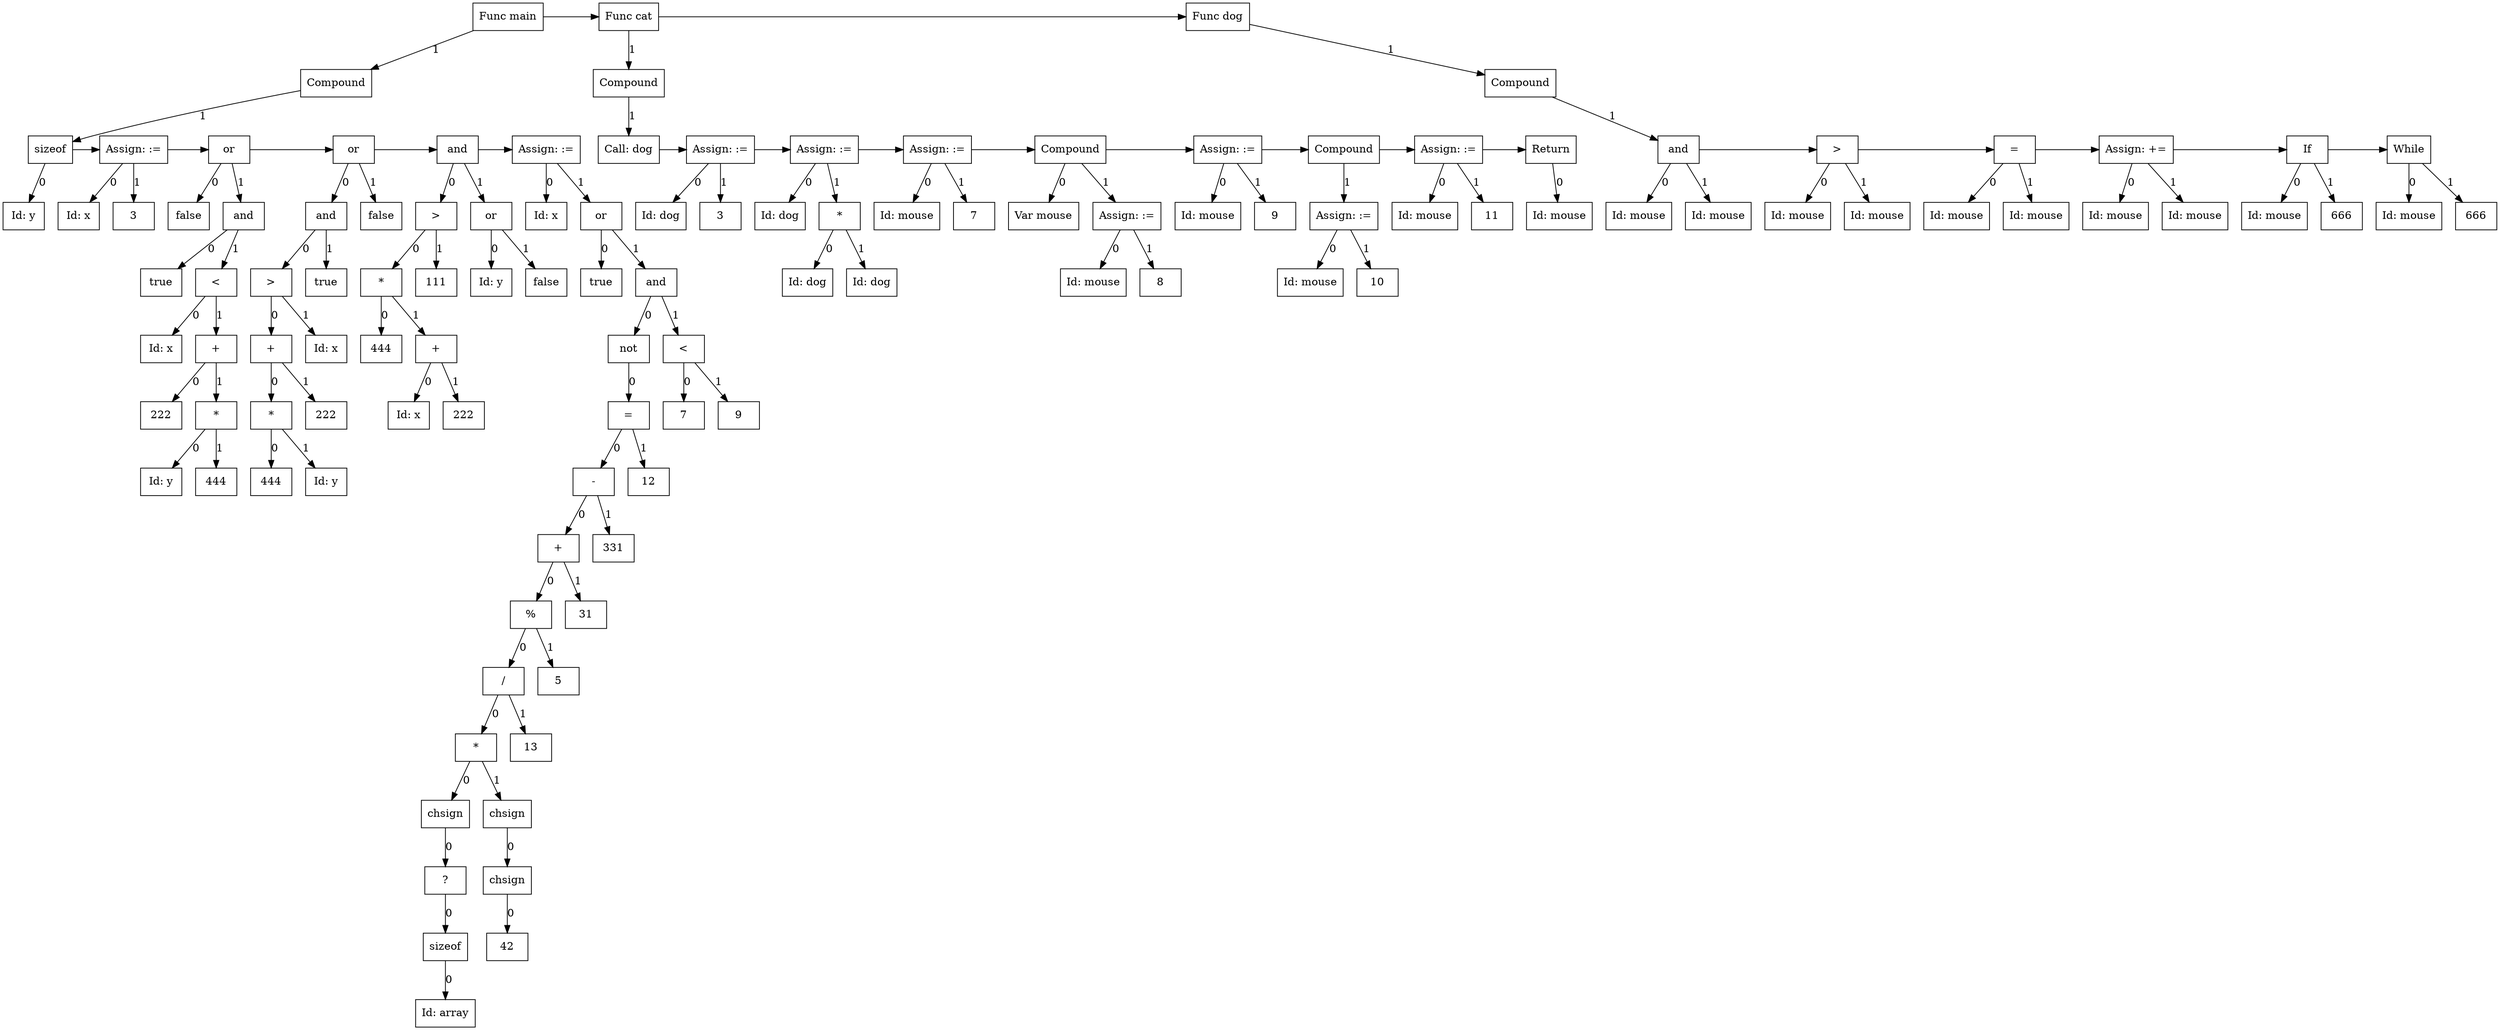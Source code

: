 digraph G {
node66 [label="Func main"; shape=box];
subgraph childNames_66 {
rankdir="LR"; rank="same"; ordering=out
node65 [label="Compound"; shape=box];
}

subgraph childPtrs_66 {
rankdir="TB";
node66 -> node65 [label="1"];
}

subgraph childNames_65 {
rankdir="LR"; rank="same"; ordering=out
node1 [label="sizeof"; shape=box];
}

subgraph childPtrs_65 {
rankdir="TB";
node65 -> node1 [label="1"];
}

subgraph childNames_1 {
rankdir="LR"; rank="same"; ordering=out
node0 [label="Id: y"; shape=box];
}

subgraph childPtrs_1 {
rankdir="TB";
node1 -> node0 [label="0"];
}

subgraph SibNames_1 {
rankdir="LR"; rank="same";
node1 [label="sizeof"; shape=box];
node4 [label="Assign: :="; shape=box];
node15 [label="or"; shape=box];
node26 [label="or"; shape=box];
node37 [label="and"; shape=box];
node64 [label="Assign: :="; shape=box];
}

subgraph SibPtrs_1 {
rankdir="LR";
node1 -> node4;
node4 -> node15;
node15 -> node26;
node26 -> node37;
node37 -> node64;
}

subgraph childNames_4 {
rankdir="LR"; rank="same"; ordering=out
node2 [label="Id: x"; shape=box];
node3 [label="3"; shape=box];
}

subgraph childPtrs_4 {
rankdir="TB";
node4 -> node2 [label="0"];
node4 -> node3 [label="1"];
}

subgraph childNames_15 {
rankdir="LR"; rank="same"; ordering=out
node5 [label="false"; shape=box];
node14 [label="and"; shape=box];
}

subgraph childPtrs_15 {
rankdir="TB";
node15 -> node5 [label="0"];
node15 -> node14 [label="1"];
}

subgraph childNames_14 {
rankdir="LR"; rank="same"; ordering=out
node6 [label="true"; shape=box];
node13 [label="<"; shape=box];
}

subgraph childPtrs_14 {
rankdir="TB";
node14 -> node6 [label="0"];
node14 -> node13 [label="1"];
}

subgraph childNames_13 {
rankdir="LR"; rank="same"; ordering=out
node7 [label="Id: x"; shape=box];
node12 [label="+"; shape=box];
}

subgraph childPtrs_13 {
rankdir="TB";
node13 -> node7 [label="0"];
node13 -> node12 [label="1"];
}

subgraph childNames_12 {
rankdir="LR"; rank="same"; ordering=out
node8 [label="222"; shape=box];
node11 [label="*"; shape=box];
}

subgraph childPtrs_12 {
rankdir="TB";
node12 -> node8 [label="0"];
node12 -> node11 [label="1"];
}

subgraph childNames_11 {
rankdir="LR"; rank="same"; ordering=out
node9 [label="Id: y"; shape=box];
node10 [label="444"; shape=box];
}

subgraph childPtrs_11 {
rankdir="TB";
node11 -> node9 [label="0"];
node11 -> node10 [label="1"];
}

subgraph childNames_26 {
rankdir="LR"; rank="same"; ordering=out
node24 [label="and"; shape=box];
node25 [label="false"; shape=box];
}

subgraph childPtrs_26 {
rankdir="TB";
node26 -> node24 [label="0"];
node26 -> node25 [label="1"];
}

subgraph childNames_24 {
rankdir="LR"; rank="same"; ordering=out
node22 [label=">"; shape=box];
node23 [label="true"; shape=box];
}

subgraph childPtrs_24 {
rankdir="TB";
node24 -> node22 [label="0"];
node24 -> node23 [label="1"];
}

subgraph childNames_22 {
rankdir="LR"; rank="same"; ordering=out
node20 [label="+"; shape=box];
node21 [label="Id: x"; shape=box];
}

subgraph childPtrs_22 {
rankdir="TB";
node22 -> node20 [label="0"];
node22 -> node21 [label="1"];
}

subgraph childNames_20 {
rankdir="LR"; rank="same"; ordering=out
node18 [label="*"; shape=box];
node19 [label="222"; shape=box];
}

subgraph childPtrs_20 {
rankdir="TB";
node20 -> node18 [label="0"];
node20 -> node19 [label="1"];
}

subgraph childNames_18 {
rankdir="LR"; rank="same"; ordering=out
node16 [label="444"; shape=box];
node17 [label="Id: y"; shape=box];
}

subgraph childPtrs_18 {
rankdir="TB";
node18 -> node16 [label="0"];
node18 -> node17 [label="1"];
}

subgraph childNames_37 {
rankdir="LR"; rank="same"; ordering=out
node33 [label=">"; shape=box];
node36 [label="or"; shape=box];
}

subgraph childPtrs_37 {
rankdir="TB";
node37 -> node33 [label="0"];
node37 -> node36 [label="1"];
}

subgraph childNames_33 {
rankdir="LR"; rank="same"; ordering=out
node31 [label="*"; shape=box];
node32 [label="111"; shape=box];
}

subgraph childPtrs_33 {
rankdir="TB";
node33 -> node31 [label="0"];
node33 -> node32 [label="1"];
}

subgraph childNames_31 {
rankdir="LR"; rank="same"; ordering=out
node27 [label="444"; shape=box];
node30 [label="+"; shape=box];
}

subgraph childPtrs_31 {
rankdir="TB";
node31 -> node27 [label="0"];
node31 -> node30 [label="1"];
}

subgraph childNames_30 {
rankdir="LR"; rank="same"; ordering=out
node28 [label="Id: x"; shape=box];
node29 [label="222"; shape=box];
}

subgraph childPtrs_30 {
rankdir="TB";
node30 -> node28 [label="0"];
node30 -> node29 [label="1"];
}

subgraph childNames_36 {
rankdir="LR"; rank="same"; ordering=out
node34 [label="Id: y"; shape=box];
node35 [label="false"; shape=box];
}

subgraph childPtrs_36 {
rankdir="TB";
node36 -> node34 [label="0"];
node36 -> node35 [label="1"];
}

subgraph childNames_64 {
rankdir="LR"; rank="same"; ordering=out
node38 [label="Id: x"; shape=box];
node63 [label="or"; shape=box];
}

subgraph childPtrs_64 {
rankdir="TB";
node64 -> node38 [label="0"];
node64 -> node63 [label="1"];
}

subgraph childNames_63 {
rankdir="LR"; rank="same"; ordering=out
node39 [label="true"; shape=box];
node62 [label="and"; shape=box];
}

subgraph childPtrs_63 {
rankdir="TB";
node63 -> node39 [label="0"];
node63 -> node62 [label="1"];
}

subgraph childNames_62 {
rankdir="LR"; rank="same"; ordering=out
node58 [label="not"; shape=box];
node61 [label="<"; shape=box];
}

subgraph childPtrs_62 {
rankdir="TB";
node62 -> node58 [label="0"];
node62 -> node61 [label="1"];
}

subgraph childNames_58 {
rankdir="LR"; rank="same"; ordering=out
node57 [label="="; shape=box];
}

subgraph childPtrs_58 {
rankdir="TB";
node58 -> node57 [label="0"];
}

subgraph childNames_57 {
rankdir="LR"; rank="same"; ordering=out
node55 [label="-"; shape=box];
node56 [label="12"; shape=box];
}

subgraph childPtrs_57 {
rankdir="TB";
node57 -> node55 [label="0"];
node57 -> node56 [label="1"];
}

subgraph childNames_55 {
rankdir="LR"; rank="same"; ordering=out
node53 [label="+"; shape=box];
node54 [label="331"; shape=box];
}

subgraph childPtrs_55 {
rankdir="TB";
node55 -> node53 [label="0"];
node55 -> node54 [label="1"];
}

subgraph childNames_53 {
rankdir="LR"; rank="same"; ordering=out
node51 [label="%"; shape=box];
node52 [label="31"; shape=box];
}

subgraph childPtrs_53 {
rankdir="TB";
node53 -> node51 [label="0"];
node53 -> node52 [label="1"];
}

subgraph childNames_51 {
rankdir="LR"; rank="same"; ordering=out
node49 [label="/"; shape=box];
node50 [label="5"; shape=box];
}

subgraph childPtrs_51 {
rankdir="TB";
node51 -> node49 [label="0"];
node51 -> node50 [label="1"];
}

subgraph childNames_49 {
rankdir="LR"; rank="same"; ordering=out
node47 [label="*"; shape=box];
node48 [label="13"; shape=box];
}

subgraph childPtrs_49 {
rankdir="TB";
node49 -> node47 [label="0"];
node49 -> node48 [label="1"];
}

subgraph childNames_47 {
rankdir="LR"; rank="same"; ordering=out
node43 [label="chsign"; shape=box];
node46 [label="chsign"; shape=box];
}

subgraph childPtrs_47 {
rankdir="TB";
node47 -> node43 [label="0"];
node47 -> node46 [label="1"];
}

subgraph childNames_43 {
rankdir="LR"; rank="same"; ordering=out
node42 [label="?"; shape=box];
}

subgraph childPtrs_43 {
rankdir="TB";
node43 -> node42 [label="0"];
}

subgraph childNames_42 {
rankdir="LR"; rank="same"; ordering=out
node41 [label="sizeof"; shape=box];
}

subgraph childPtrs_42 {
rankdir="TB";
node42 -> node41 [label="0"];
}

subgraph childNames_41 {
rankdir="LR"; rank="same"; ordering=out
node40 [label="Id: array"; shape=box];
}

subgraph childPtrs_41 {
rankdir="TB";
node41 -> node40 [label="0"];
}

subgraph childNames_46 {
rankdir="LR"; rank="same"; ordering=out
node45 [label="chsign"; shape=box];
}

subgraph childPtrs_46 {
rankdir="TB";
node46 -> node45 [label="0"];
}

subgraph childNames_45 {
rankdir="LR"; rank="same"; ordering=out
node44 [label="42"; shape=box];
}

subgraph childPtrs_45 {
rankdir="TB";
node45 -> node44 [label="0"];
}

subgraph childNames_61 {
rankdir="LR"; rank="same"; ordering=out
node59 [label="7"; shape=box];
node60 [label="9"; shape=box];
}

subgraph childPtrs_61 {
rankdir="TB";
node61 -> node59 [label="0"];
node61 -> node60 [label="1"];
}

subgraph SibNames_66 {
rankdir="LR"; rank="same";
node66 [label="Func main"; shape=box];
node97 [label="Func cat"; shape=box];
node117 [label="Func dog"; shape=box];
}

subgraph SibPtrs_66 {
rankdir="LR";
node66 -> node97;
node97 -> node117;
}

subgraph childNames_97 {
rankdir="LR"; rank="same"; ordering=out
node96 [label="Compound"; shape=box];
}

subgraph childPtrs_97 {
rankdir="TB";
node97 -> node96 [label="1"];
}

subgraph childNames_96 {
rankdir="LR"; rank="same"; ordering=out
node67 [label="Call: dog"; shape=box];
}

subgraph childPtrs_96 {
rankdir="TB";
node96 -> node67 [label="1"];
}

subgraph SibNames_67 {
rankdir="LR"; rank="same";
node67 [label="Call: dog"; shape=box];
node70 [label="Assign: :="; shape=box];
node75 [label="Assign: :="; shape=box];
node78 [label="Assign: :="; shape=box];
node83 [label="Compound"; shape=box];
node86 [label="Assign: :="; shape=box];
node90 [label="Compound"; shape=box];
node93 [label="Assign: :="; shape=box];
node95 [label="Return"; shape=box];
}

subgraph SibPtrs_67 {
rankdir="LR";
node67 -> node70;
node70 -> node75;
node75 -> node78;
node78 -> node83;
node83 -> node86;
node86 -> node90;
node90 -> node93;
node93 -> node95;
}

subgraph childNames_70 {
rankdir="LR"; rank="same"; ordering=out
node68 [label="Id: dog"; shape=box];
node69 [label="3"; shape=box];
}

subgraph childPtrs_70 {
rankdir="TB";
node70 -> node68 [label="0"];
node70 -> node69 [label="1"];
}

subgraph childNames_75 {
rankdir="LR"; rank="same"; ordering=out
node71 [label="Id: dog"; shape=box];
node74 [label="*"; shape=box];
}

subgraph childPtrs_75 {
rankdir="TB";
node75 -> node71 [label="0"];
node75 -> node74 [label="1"];
}

subgraph childNames_74 {
rankdir="LR"; rank="same"; ordering=out
node72 [label="Id: dog"; shape=box];
node73 [label="Id: dog"; shape=box];
}

subgraph childPtrs_74 {
rankdir="TB";
node74 -> node72 [label="0"];
node74 -> node73 [label="1"];
}

subgraph childNames_78 {
rankdir="LR"; rank="same"; ordering=out
node76 [label="Id: mouse"; shape=box];
node77 [label="7"; shape=box];
}

subgraph childPtrs_78 {
rankdir="TB";
node78 -> node76 [label="0"];
node78 -> node77 [label="1"];
}

subgraph childNames_83 {
rankdir="LR"; rank="same"; ordering=out
node79 [label="Var mouse"; shape=box];
node82 [label="Assign: :="; shape=box];
}

subgraph childPtrs_83 {
rankdir="TB";
node83 -> node79 [label="0"];
node83 -> node82 [label="1"];
}

subgraph childNames_82 {
rankdir="LR"; rank="same"; ordering=out
node80 [label="Id: mouse"; shape=box];
node81 [label="8"; shape=box];
}

subgraph childPtrs_82 {
rankdir="TB";
node82 -> node80 [label="0"];
node82 -> node81 [label="1"];
}

subgraph childNames_86 {
rankdir="LR"; rank="same"; ordering=out
node84 [label="Id: mouse"; shape=box];
node85 [label="9"; shape=box];
}

subgraph childPtrs_86 {
rankdir="TB";
node86 -> node84 [label="0"];
node86 -> node85 [label="1"];
}

subgraph childNames_90 {
rankdir="LR"; rank="same"; ordering=out
node89 [label="Assign: :="; shape=box];
}

subgraph childPtrs_90 {
rankdir="TB";
node90 -> node89 [label="1"];
}

subgraph childNames_89 {
rankdir="LR"; rank="same"; ordering=out
node87 [label="Id: mouse"; shape=box];
node88 [label="10"; shape=box];
}

subgraph childPtrs_89 {
rankdir="TB";
node89 -> node87 [label="0"];
node89 -> node88 [label="1"];
}

subgraph childNames_93 {
rankdir="LR"; rank="same"; ordering=out
node91 [label="Id: mouse"; shape=box];
node92 [label="11"; shape=box];
}

subgraph childPtrs_93 {
rankdir="TB";
node93 -> node91 [label="0"];
node93 -> node92 [label="1"];
}

subgraph childNames_95 {
rankdir="LR"; rank="same"; ordering=out
node94 [label="Id: mouse"; shape=box];
}

subgraph childPtrs_95 {
rankdir="TB";
node95 -> node94 [label="0"];
}

subgraph childNames_117 {
rankdir="LR"; rank="same"; ordering=out
node116 [label="Compound"; shape=box];
}

subgraph childPtrs_117 {
rankdir="TB";
node117 -> node116 [label="1"];
}

subgraph childNames_116 {
rankdir="LR"; rank="same"; ordering=out
node100 [label="and"; shape=box];
}

subgraph childPtrs_116 {
rankdir="TB";
node116 -> node100 [label="1"];
}

subgraph childNames_100 {
rankdir="LR"; rank="same"; ordering=out
node98 [label="Id: mouse"; shape=box];
node99 [label="Id: mouse"; shape=box];
}

subgraph childPtrs_100 {
rankdir="TB";
node100 -> node98 [label="0"];
node100 -> node99 [label="1"];
}

subgraph SibNames_100 {
rankdir="LR"; rank="same";
node100 [label="and"; shape=box];
node103 [label=">"; shape=box];
node106 [label="="; shape=box];
node109 [label="Assign: +="; shape=box];
node112 [label="If"; shape=box];
node115 [label="While"; shape=box];
}

subgraph SibPtrs_100 {
rankdir="LR";
node100 -> node103;
node103 -> node106;
node106 -> node109;
node109 -> node112;
node112 -> node115;
}

subgraph childNames_103 {
rankdir="LR"; rank="same"; ordering=out
node101 [label="Id: mouse"; shape=box];
node102 [label="Id: mouse"; shape=box];
}

subgraph childPtrs_103 {
rankdir="TB";
node103 -> node101 [label="0"];
node103 -> node102 [label="1"];
}

subgraph childNames_106 {
rankdir="LR"; rank="same"; ordering=out
node104 [label="Id: mouse"; shape=box];
node105 [label="Id: mouse"; shape=box];
}

subgraph childPtrs_106 {
rankdir="TB";
node106 -> node104 [label="0"];
node106 -> node105 [label="1"];
}

subgraph childNames_109 {
rankdir="LR"; rank="same"; ordering=out
node107 [label="Id: mouse"; shape=box];
node108 [label="Id: mouse"; shape=box];
}

subgraph childPtrs_109 {
rankdir="TB";
node109 -> node107 [label="0"];
node109 -> node108 [label="1"];
}

subgraph childNames_112 {
rankdir="LR"; rank="same"; ordering=out
node110 [label="Id: mouse"; shape=box];
node111 [label="666"; shape=box];
}

subgraph childPtrs_112 {
rankdir="TB";
node112 -> node110 [label="0"];
node112 -> node111 [label="1"];
}

subgraph childNames_115 {
rankdir="LR"; rank="same"; ordering=out
node113 [label="Id: mouse"; shape=box];
node114 [label="666"; shape=box];
}

subgraph childPtrs_115 {
rankdir="TB";
node115 -> node113 [label="0"];
node115 -> node114 [label="1"];
}

}
